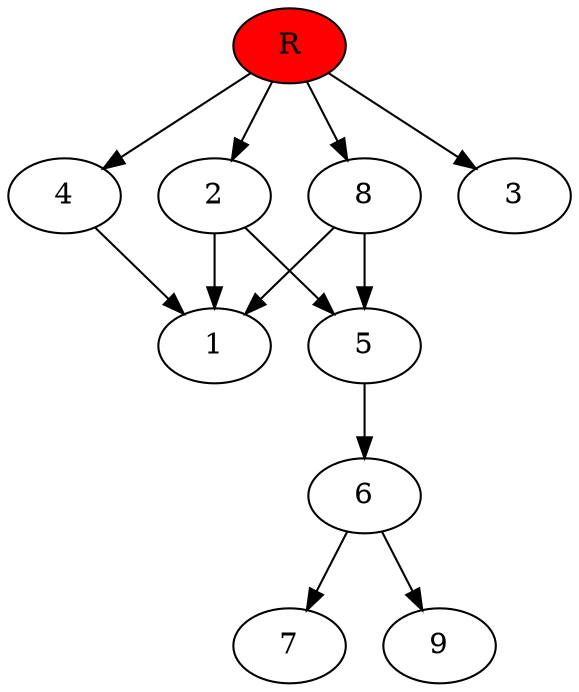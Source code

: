 digraph prb28189 {
	1
	2
	3
	4
	5
	6
	7
	8
	R [fillcolor="#ff0000" style=filled]
	2 -> 1
	2 -> 5
	4 -> 1
	5 -> 6
	6 -> 7
	6 -> 9
	8 -> 1
	8 -> 5
	R -> 2
	R -> 3
	R -> 4
	R -> 8
}
